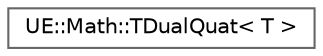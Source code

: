 digraph "Graphical Class Hierarchy"
{
 // INTERACTIVE_SVG=YES
 // LATEX_PDF_SIZE
  bgcolor="transparent";
  edge [fontname=Helvetica,fontsize=10,labelfontname=Helvetica,labelfontsize=10];
  node [fontname=Helvetica,fontsize=10,shape=box,height=0.2,width=0.4];
  rankdir="LR";
  Node0 [id="Node000000",label="UE::Math::TDualQuat\< T \>",height=0.2,width=0.4,color="grey40", fillcolor="white", style="filled",URL="$df/d78/structUE_1_1Math_1_1TDualQuat.html",tooltip=" "];
}
